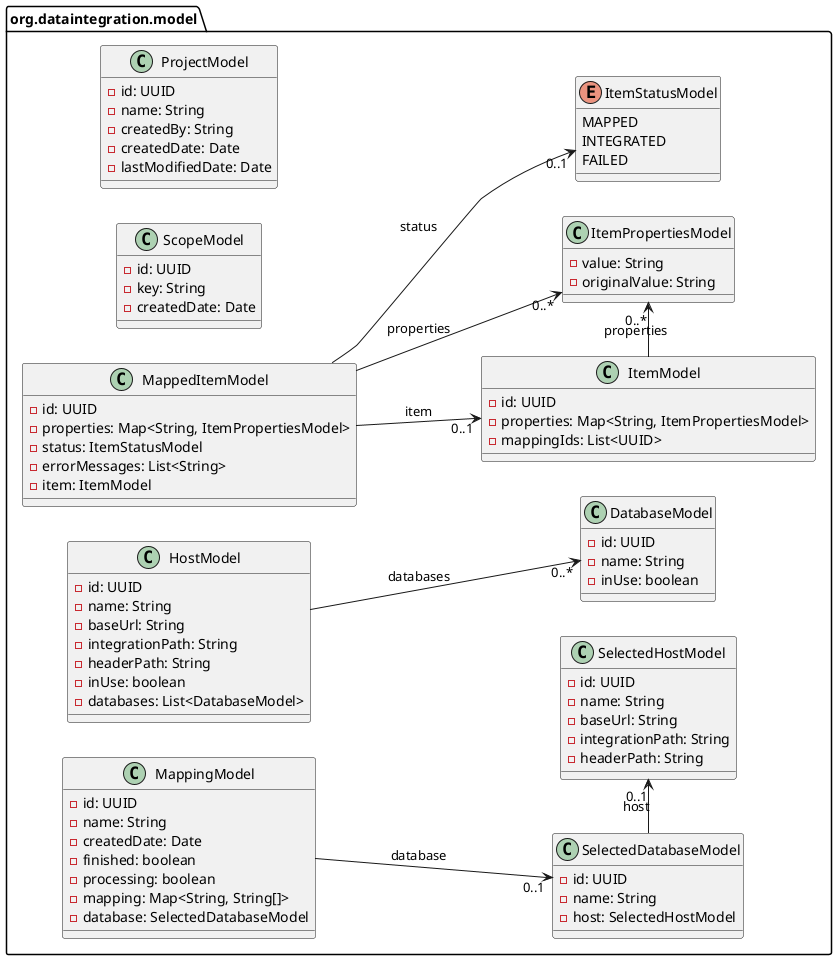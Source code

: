 @startuml
left to right direction

package "org.dataintegration.model" as modelPackage {
    class ProjectModel {
        - id: UUID
        - name: String
        - createdBy: String
        - createdDate: Date
        - lastModifiedDate: Date
    }

    class ScopeModel {
        - id: UUID
        - key: String
        - createdDate: Date
    }

    class ItemModel {
        - id: UUID
        - properties: Map<String, ItemPropertiesModel>
        - mappingIds: List<UUID>
    }

    class MappedItemModel {
        - id: UUID
        - properties: Map<String, ItemPropertiesModel>
        - status: ItemStatusModel
        - errorMessages: List<String>
        - item: ItemModel
    }

    class ItemPropertiesModel {
        - value: String
        - originalValue: String
    }

    enum ItemStatusModel {
        MAPPED
        INTEGRATED
        FAILED
    }

    class HostModel {
        - id: UUID
        - name: String
        - baseUrl: String
        - integrationPath: String
        - headerPath: String
        - inUse: boolean
        - databases: List<DatabaseModel>
    }

    class DatabaseModel {
        - id: UUID
        - name: String
        - inUse: boolean
    }

    class MappingModel {
        - id: UUID
        - name: String
        - createdDate: Date
        - finished: boolean
        - processing: boolean
        - mapping: Map<String, String[]>
        - database: SelectedDatabaseModel
    }

    class SelectedDatabaseModel {
        - id: UUID
        - name: String
        - host: SelectedHostModel
    }

    class SelectedHostModel {
        - id: UUID
        - name: String
        - baseUrl: String
        - integrationPath: String
        - headerPath: String
    }

}

ItemModel -> "0..*" ItemPropertiesModel: properties
MappedItemModel --> "0..*" ItemPropertiesModel: properties
MappedItemModel --> "0..1" ItemStatusModel: status
MappedItemModel --> "0..1" ItemModel: item

HostModel --> "0..*" DatabaseModel: databases
MappingModel --> "0..1" SelectedDatabaseModel: database
SelectedDatabaseModel -> "0..1" SelectedHostModel: host

@enduml